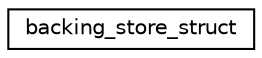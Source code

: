 digraph "Graphical Class Hierarchy"
{
  edge [fontname="Helvetica",fontsize="10",labelfontname="Helvetica",labelfontsize="10"];
  node [fontname="Helvetica",fontsize="10",shape=record];
  rankdir="LR";
  Node1 [label="backing_store_struct",height=0.2,width=0.4,color="black", fillcolor="white", style="filled",URL="$structbacking__store__struct.html"];
}
